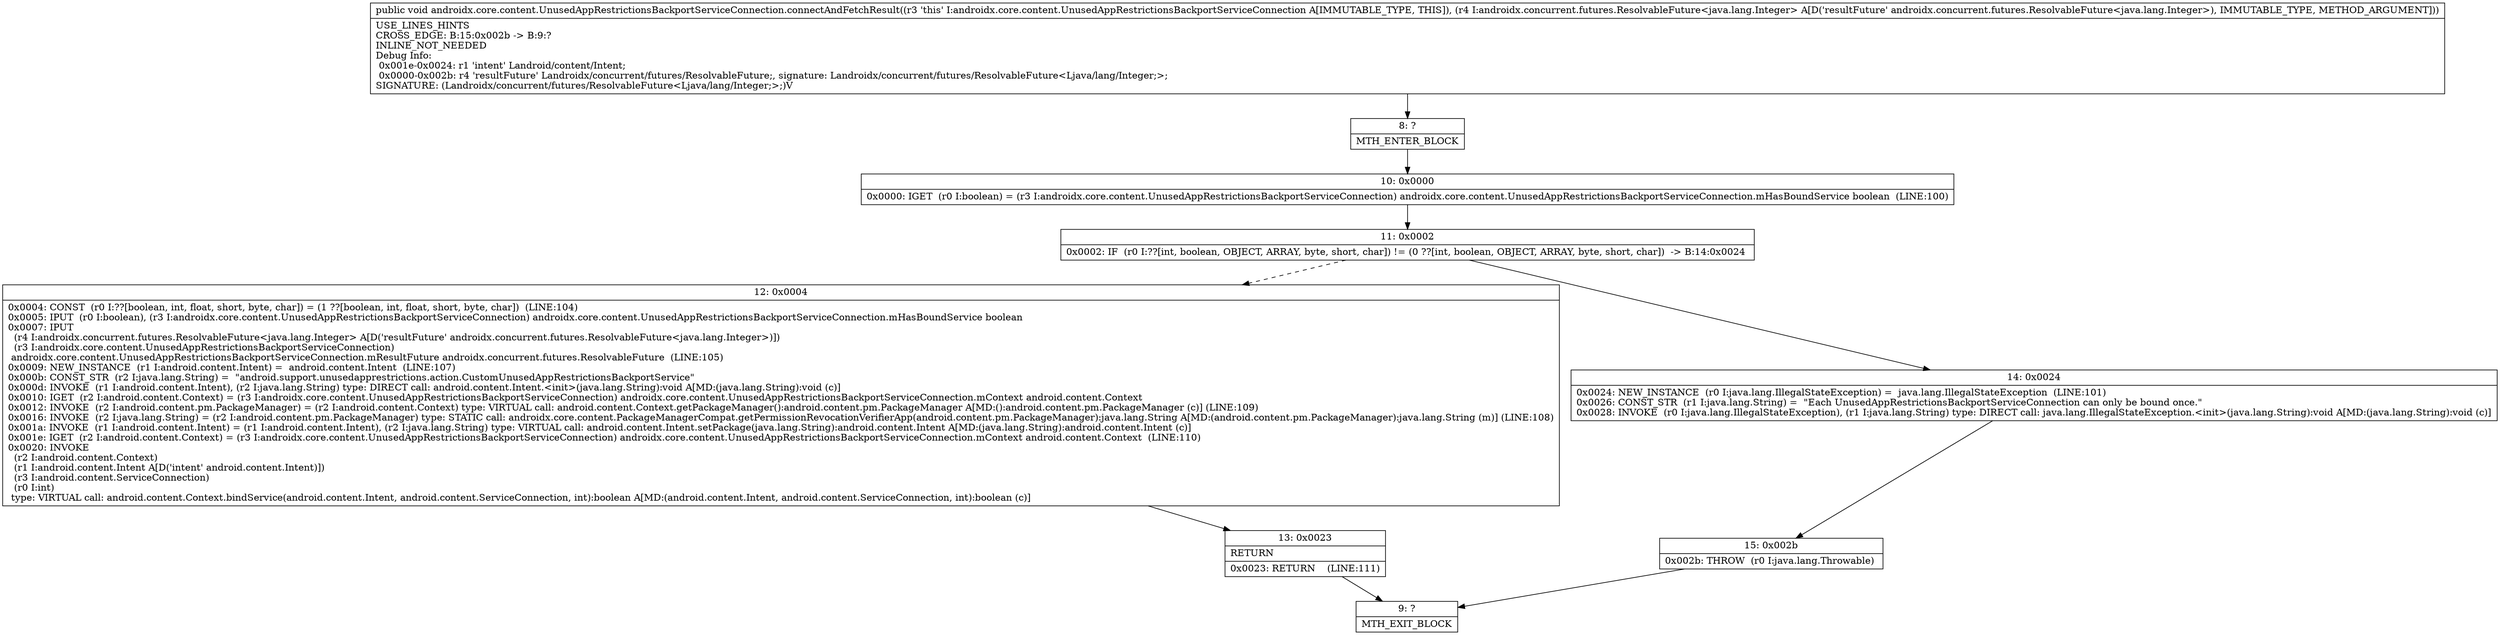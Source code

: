 digraph "CFG forandroidx.core.content.UnusedAppRestrictionsBackportServiceConnection.connectAndFetchResult(Landroidx\/concurrent\/futures\/ResolvableFuture;)V" {
Node_8 [shape=record,label="{8\:\ ?|MTH_ENTER_BLOCK\l}"];
Node_10 [shape=record,label="{10\:\ 0x0000|0x0000: IGET  (r0 I:boolean) = (r3 I:androidx.core.content.UnusedAppRestrictionsBackportServiceConnection) androidx.core.content.UnusedAppRestrictionsBackportServiceConnection.mHasBoundService boolean  (LINE:100)\l}"];
Node_11 [shape=record,label="{11\:\ 0x0002|0x0002: IF  (r0 I:??[int, boolean, OBJECT, ARRAY, byte, short, char]) != (0 ??[int, boolean, OBJECT, ARRAY, byte, short, char])  \-\> B:14:0x0024 \l}"];
Node_12 [shape=record,label="{12\:\ 0x0004|0x0004: CONST  (r0 I:??[boolean, int, float, short, byte, char]) = (1 ??[boolean, int, float, short, byte, char])  (LINE:104)\l0x0005: IPUT  (r0 I:boolean), (r3 I:androidx.core.content.UnusedAppRestrictionsBackportServiceConnection) androidx.core.content.UnusedAppRestrictionsBackportServiceConnection.mHasBoundService boolean \l0x0007: IPUT  \l  (r4 I:androidx.concurrent.futures.ResolvableFuture\<java.lang.Integer\> A[D('resultFuture' androidx.concurrent.futures.ResolvableFuture\<java.lang.Integer\>)])\l  (r3 I:androidx.core.content.UnusedAppRestrictionsBackportServiceConnection)\l androidx.core.content.UnusedAppRestrictionsBackportServiceConnection.mResultFuture androidx.concurrent.futures.ResolvableFuture  (LINE:105)\l0x0009: NEW_INSTANCE  (r1 I:android.content.Intent) =  android.content.Intent  (LINE:107)\l0x000b: CONST_STR  (r2 I:java.lang.String) =  \"android.support.unusedapprestrictions.action.CustomUnusedAppRestrictionsBackportService\" \l0x000d: INVOKE  (r1 I:android.content.Intent), (r2 I:java.lang.String) type: DIRECT call: android.content.Intent.\<init\>(java.lang.String):void A[MD:(java.lang.String):void (c)]\l0x0010: IGET  (r2 I:android.content.Context) = (r3 I:androidx.core.content.UnusedAppRestrictionsBackportServiceConnection) androidx.core.content.UnusedAppRestrictionsBackportServiceConnection.mContext android.content.Context \l0x0012: INVOKE  (r2 I:android.content.pm.PackageManager) = (r2 I:android.content.Context) type: VIRTUAL call: android.content.Context.getPackageManager():android.content.pm.PackageManager A[MD:():android.content.pm.PackageManager (c)] (LINE:109)\l0x0016: INVOKE  (r2 I:java.lang.String) = (r2 I:android.content.pm.PackageManager) type: STATIC call: androidx.core.content.PackageManagerCompat.getPermissionRevocationVerifierApp(android.content.pm.PackageManager):java.lang.String A[MD:(android.content.pm.PackageManager):java.lang.String (m)] (LINE:108)\l0x001a: INVOKE  (r1 I:android.content.Intent) = (r1 I:android.content.Intent), (r2 I:java.lang.String) type: VIRTUAL call: android.content.Intent.setPackage(java.lang.String):android.content.Intent A[MD:(java.lang.String):android.content.Intent (c)]\l0x001e: IGET  (r2 I:android.content.Context) = (r3 I:androidx.core.content.UnusedAppRestrictionsBackportServiceConnection) androidx.core.content.UnusedAppRestrictionsBackportServiceConnection.mContext android.content.Context  (LINE:110)\l0x0020: INVOKE  \l  (r2 I:android.content.Context)\l  (r1 I:android.content.Intent A[D('intent' android.content.Intent)])\l  (r3 I:android.content.ServiceConnection)\l  (r0 I:int)\l type: VIRTUAL call: android.content.Context.bindService(android.content.Intent, android.content.ServiceConnection, int):boolean A[MD:(android.content.Intent, android.content.ServiceConnection, int):boolean (c)]\l}"];
Node_13 [shape=record,label="{13\:\ 0x0023|RETURN\l|0x0023: RETURN    (LINE:111)\l}"];
Node_9 [shape=record,label="{9\:\ ?|MTH_EXIT_BLOCK\l}"];
Node_14 [shape=record,label="{14\:\ 0x0024|0x0024: NEW_INSTANCE  (r0 I:java.lang.IllegalStateException) =  java.lang.IllegalStateException  (LINE:101)\l0x0026: CONST_STR  (r1 I:java.lang.String) =  \"Each UnusedAppRestrictionsBackportServiceConnection can only be bound once.\" \l0x0028: INVOKE  (r0 I:java.lang.IllegalStateException), (r1 I:java.lang.String) type: DIRECT call: java.lang.IllegalStateException.\<init\>(java.lang.String):void A[MD:(java.lang.String):void (c)]\l}"];
Node_15 [shape=record,label="{15\:\ 0x002b|0x002b: THROW  (r0 I:java.lang.Throwable) \l}"];
MethodNode[shape=record,label="{public void androidx.core.content.UnusedAppRestrictionsBackportServiceConnection.connectAndFetchResult((r3 'this' I:androidx.core.content.UnusedAppRestrictionsBackportServiceConnection A[IMMUTABLE_TYPE, THIS]), (r4 I:androidx.concurrent.futures.ResolvableFuture\<java.lang.Integer\> A[D('resultFuture' androidx.concurrent.futures.ResolvableFuture\<java.lang.Integer\>), IMMUTABLE_TYPE, METHOD_ARGUMENT]))  | USE_LINES_HINTS\lCROSS_EDGE: B:15:0x002b \-\> B:9:?\lINLINE_NOT_NEEDED\lDebug Info:\l  0x001e\-0x0024: r1 'intent' Landroid\/content\/Intent;\l  0x0000\-0x002b: r4 'resultFuture' Landroidx\/concurrent\/futures\/ResolvableFuture;, signature: Landroidx\/concurrent\/futures\/ResolvableFuture\<Ljava\/lang\/Integer;\>;\lSIGNATURE: (Landroidx\/concurrent\/futures\/ResolvableFuture\<Ljava\/lang\/Integer;\>;)V\l}"];
MethodNode -> Node_8;Node_8 -> Node_10;
Node_10 -> Node_11;
Node_11 -> Node_12[style=dashed];
Node_11 -> Node_14;
Node_12 -> Node_13;
Node_13 -> Node_9;
Node_14 -> Node_15;
Node_15 -> Node_9;
}

